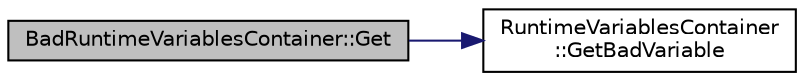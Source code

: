 digraph "BadRuntimeVariablesContainer::Get"
{
  edge [fontname="Helvetica",fontsize="10",labelfontname="Helvetica",labelfontsize="10"];
  node [fontname="Helvetica",fontsize="10",shape=record];
  rankdir="LR";
  Node1 [label="BadRuntimeVariablesContainer::Get",height=0.2,width=0.4,color="black", fillcolor="grey75", style="filled" fontcolor="black"];
  Node1 -> Node2 [color="midnightblue",fontsize="10",style="solid",fontname="Helvetica"];
  Node2 [label="RuntimeVariablesContainer\l::GetBadVariable",height=0.2,width=0.4,color="black", fillcolor="white", style="filled",URL="$d3/de0/class_runtime_variables_container.html#a52c115f6287afe327dcafc82d0a34f14",tooltip="Return a &quot;bad&quot; variable that can be used when no other valid variable can be used. "];
}
